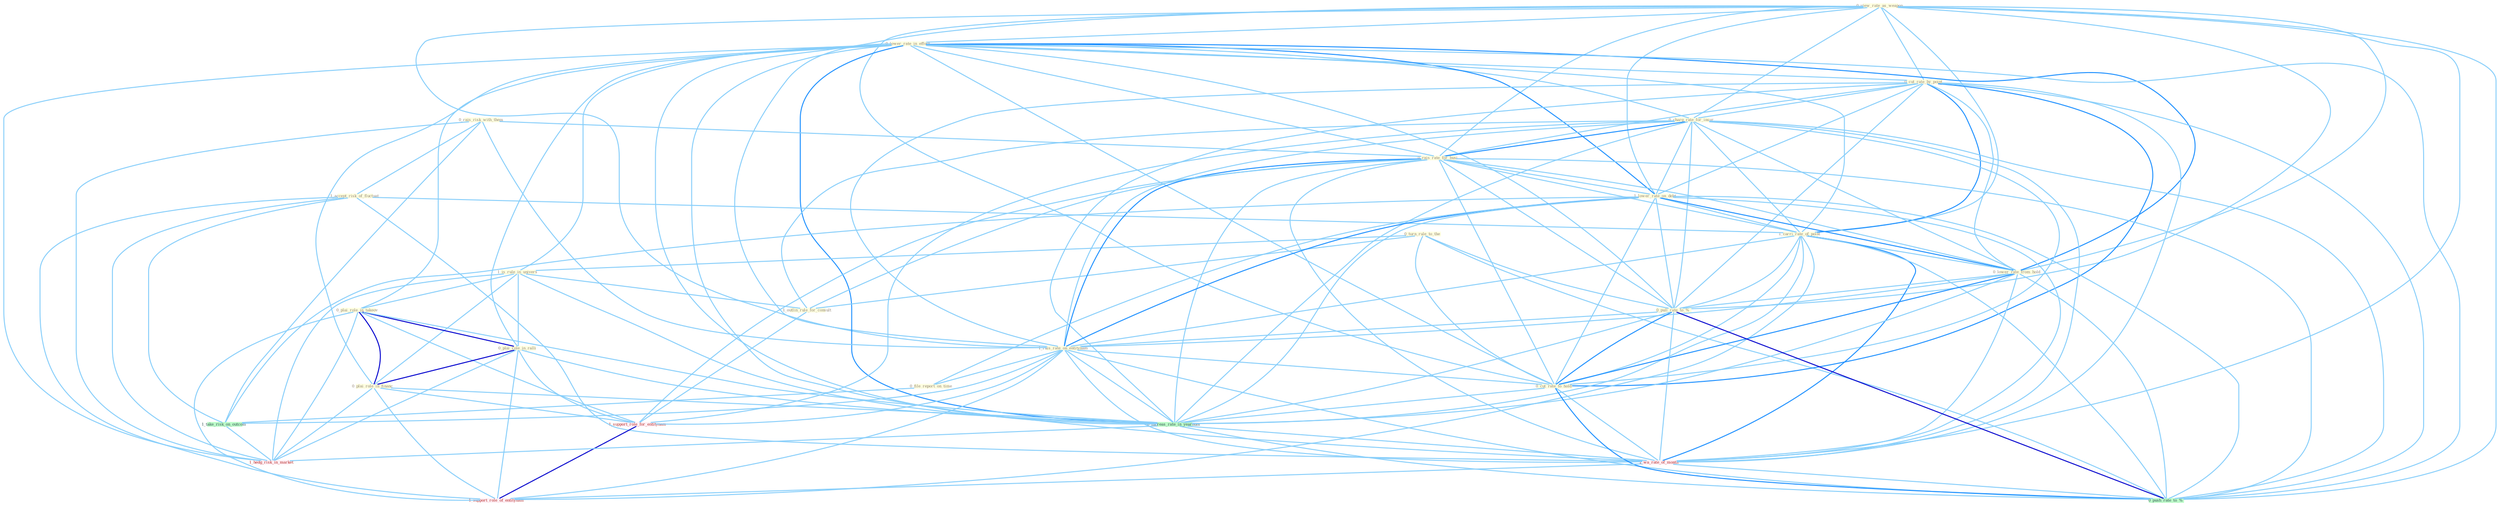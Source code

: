 Graph G{ 
    node
    [shape=polygon,style=filled,width=.5,height=.06,color="#BDFCC9",fixedsize=true,fontsize=4,
    fontcolor="#2f4f4f"];
    {node
    [color="#ffffe0", fontcolor="#8b7d6b"] "0_view_rate_as_weapon " "0_lower_rate_in_effort " "0_turn_rule_to_the " "0_cut_rate_by_point " "1_is_rule_in_univers " "0_plai_role_in_takeov " "0_charg_rate_for_insur " "0_plai_role_in_ralli " "0_plai_role_in_financ " "0_rais_risk_with_them " "1_accept_risk_of_fluctuat " "0_rais_rate_for_busi " "1_lower_rate_on_debt " "1_carri_rate_of_point " "0_lower_rate_from_hold " "0_pull_rate_to_% " "1_outlin_rule_for_consult " "1_rais_rate_on_entitynam " "0_file_report_on_time " "0_cut_rate_to_hold "}
{node [color="#fff0f5", fontcolor="#b22222"] "1_wa_rate_of_month " "1_support_role_for_entitynam " "1_support_role_of_entitynam " "1_hedg_risk_in_market "}
edge [color="#B0E2FF"];

	"0_view_rate_as_weapon " -- "0_lower_rate_in_effort " [w="1", color="#87cefa" ];
	"0_view_rate_as_weapon " -- "0_cut_rate_by_point " [w="1", color="#87cefa" ];
	"0_view_rate_as_weapon " -- "0_charg_rate_for_insur " [w="1", color="#87cefa" ];
	"0_view_rate_as_weapon " -- "0_rais_rate_for_busi " [w="1", color="#87cefa" ];
	"0_view_rate_as_weapon " -- "1_lower_rate_on_debt " [w="1", color="#87cefa" ];
	"0_view_rate_as_weapon " -- "1_carri_rate_of_point " [w="1", color="#87cefa" ];
	"0_view_rate_as_weapon " -- "0_lower_rate_from_hold " [w="1", color="#87cefa" ];
	"0_view_rate_as_weapon " -- "0_pull_rate_to_% " [w="1", color="#87cefa" ];
	"0_view_rate_as_weapon " -- "1_rais_rate_on_entitynam " [w="1", color="#87cefa" ];
	"0_view_rate_as_weapon " -- "0_cut_rate_to_hold " [w="1", color="#87cefa" ];
	"0_view_rate_as_weapon " -- "0_increas_rate_in_yearnum " [w="1", color="#87cefa" ];
	"0_view_rate_as_weapon " -- "1_wa_rate_of_month " [w="1", color="#87cefa" ];
	"0_view_rate_as_weapon " -- "0_push_rate_to_% " [w="1", color="#87cefa" ];
	"0_lower_rate_in_effort " -- "0_cut_rate_by_point " [w="1", color="#87cefa" ];
	"0_lower_rate_in_effort " -- "1_is_rule_in_univers " [w="1", color="#87cefa" ];
	"0_lower_rate_in_effort " -- "0_plai_role_in_takeov " [w="1", color="#87cefa" ];
	"0_lower_rate_in_effort " -- "0_charg_rate_for_insur " [w="1", color="#87cefa" ];
	"0_lower_rate_in_effort " -- "0_plai_role_in_ralli " [w="1", color="#87cefa" ];
	"0_lower_rate_in_effort " -- "0_plai_role_in_financ " [w="1", color="#87cefa" ];
	"0_lower_rate_in_effort " -- "0_rais_rate_for_busi " [w="1", color="#87cefa" ];
	"0_lower_rate_in_effort " -- "1_lower_rate_on_debt " [w="2", color="#1e90ff" , len=0.8];
	"0_lower_rate_in_effort " -- "1_carri_rate_of_point " [w="1", color="#87cefa" ];
	"0_lower_rate_in_effort " -- "0_lower_rate_from_hold " [w="2", color="#1e90ff" , len=0.8];
	"0_lower_rate_in_effort " -- "0_pull_rate_to_% " [w="1", color="#87cefa" ];
	"0_lower_rate_in_effort " -- "1_rais_rate_on_entitynam " [w="1", color="#87cefa" ];
	"0_lower_rate_in_effort " -- "0_cut_rate_to_hold " [w="1", color="#87cefa" ];
	"0_lower_rate_in_effort " -- "0_increas_rate_in_yearnum " [w="2", color="#1e90ff" , len=0.8];
	"0_lower_rate_in_effort " -- "1_wa_rate_of_month " [w="1", color="#87cefa" ];
	"0_lower_rate_in_effort " -- "0_push_rate_to_% " [w="1", color="#87cefa" ];
	"0_lower_rate_in_effort " -- "1_hedg_risk_in_market " [w="1", color="#87cefa" ];
	"0_turn_rule_to_the " -- "1_is_rule_in_univers " [w="1", color="#87cefa" ];
	"0_turn_rule_to_the " -- "0_pull_rate_to_% " [w="1", color="#87cefa" ];
	"0_turn_rule_to_the " -- "1_outlin_rule_for_consult " [w="1", color="#87cefa" ];
	"0_turn_rule_to_the " -- "0_cut_rate_to_hold " [w="1", color="#87cefa" ];
	"0_turn_rule_to_the " -- "0_push_rate_to_% " [w="1", color="#87cefa" ];
	"0_cut_rate_by_point " -- "0_charg_rate_for_insur " [w="1", color="#87cefa" ];
	"0_cut_rate_by_point " -- "0_rais_rate_for_busi " [w="1", color="#87cefa" ];
	"0_cut_rate_by_point " -- "1_lower_rate_on_debt " [w="1", color="#87cefa" ];
	"0_cut_rate_by_point " -- "1_carri_rate_of_point " [w="2", color="#1e90ff" , len=0.8];
	"0_cut_rate_by_point " -- "0_lower_rate_from_hold " [w="1", color="#87cefa" ];
	"0_cut_rate_by_point " -- "0_pull_rate_to_% " [w="1", color="#87cefa" ];
	"0_cut_rate_by_point " -- "1_rais_rate_on_entitynam " [w="1", color="#87cefa" ];
	"0_cut_rate_by_point " -- "0_cut_rate_to_hold " [w="2", color="#1e90ff" , len=0.8];
	"0_cut_rate_by_point " -- "0_increas_rate_in_yearnum " [w="1", color="#87cefa" ];
	"0_cut_rate_by_point " -- "1_wa_rate_of_month " [w="1", color="#87cefa" ];
	"0_cut_rate_by_point " -- "0_push_rate_to_% " [w="1", color="#87cefa" ];
	"1_is_rule_in_univers " -- "0_plai_role_in_takeov " [w="1", color="#87cefa" ];
	"1_is_rule_in_univers " -- "0_plai_role_in_ralli " [w="1", color="#87cefa" ];
	"1_is_rule_in_univers " -- "0_plai_role_in_financ " [w="1", color="#87cefa" ];
	"1_is_rule_in_univers " -- "1_outlin_rule_for_consult " [w="1", color="#87cefa" ];
	"1_is_rule_in_univers " -- "0_increas_rate_in_yearnum " [w="1", color="#87cefa" ];
	"1_is_rule_in_univers " -- "1_hedg_risk_in_market " [w="1", color="#87cefa" ];
	"0_plai_role_in_takeov " -- "0_plai_role_in_ralli " [w="3", color="#0000cd" , len=0.6];
	"0_plai_role_in_takeov " -- "0_plai_role_in_financ " [w="3", color="#0000cd" , len=0.6];
	"0_plai_role_in_takeov " -- "0_increas_rate_in_yearnum " [w="1", color="#87cefa" ];
	"0_plai_role_in_takeov " -- "1_support_role_for_entitynam " [w="1", color="#87cefa" ];
	"0_plai_role_in_takeov " -- "1_support_role_of_entitynam " [w="1", color="#87cefa" ];
	"0_plai_role_in_takeov " -- "1_hedg_risk_in_market " [w="1", color="#87cefa" ];
	"0_charg_rate_for_insur " -- "0_rais_rate_for_busi " [w="2", color="#1e90ff" , len=0.8];
	"0_charg_rate_for_insur " -- "1_lower_rate_on_debt " [w="1", color="#87cefa" ];
	"0_charg_rate_for_insur " -- "1_carri_rate_of_point " [w="1", color="#87cefa" ];
	"0_charg_rate_for_insur " -- "0_lower_rate_from_hold " [w="1", color="#87cefa" ];
	"0_charg_rate_for_insur " -- "0_pull_rate_to_% " [w="1", color="#87cefa" ];
	"0_charg_rate_for_insur " -- "1_outlin_rule_for_consult " [w="1", color="#87cefa" ];
	"0_charg_rate_for_insur " -- "1_rais_rate_on_entitynam " [w="1", color="#87cefa" ];
	"0_charg_rate_for_insur " -- "0_cut_rate_to_hold " [w="1", color="#87cefa" ];
	"0_charg_rate_for_insur " -- "0_increas_rate_in_yearnum " [w="1", color="#87cefa" ];
	"0_charg_rate_for_insur " -- "1_wa_rate_of_month " [w="1", color="#87cefa" ];
	"0_charg_rate_for_insur " -- "1_support_role_for_entitynam " [w="1", color="#87cefa" ];
	"0_charg_rate_for_insur " -- "0_push_rate_to_% " [w="1", color="#87cefa" ];
	"0_plai_role_in_ralli " -- "0_plai_role_in_financ " [w="3", color="#0000cd" , len=0.6];
	"0_plai_role_in_ralli " -- "0_increas_rate_in_yearnum " [w="1", color="#87cefa" ];
	"0_plai_role_in_ralli " -- "1_support_role_for_entitynam " [w="1", color="#87cefa" ];
	"0_plai_role_in_ralli " -- "1_support_role_of_entitynam " [w="1", color="#87cefa" ];
	"0_plai_role_in_ralli " -- "1_hedg_risk_in_market " [w="1", color="#87cefa" ];
	"0_plai_role_in_financ " -- "0_increas_rate_in_yearnum " [w="1", color="#87cefa" ];
	"0_plai_role_in_financ " -- "1_support_role_for_entitynam " [w="1", color="#87cefa" ];
	"0_plai_role_in_financ " -- "1_support_role_of_entitynam " [w="1", color="#87cefa" ];
	"0_plai_role_in_financ " -- "1_hedg_risk_in_market " [w="1", color="#87cefa" ];
	"0_rais_risk_with_them " -- "1_accept_risk_of_fluctuat " [w="1", color="#87cefa" ];
	"0_rais_risk_with_them " -- "0_rais_rate_for_busi " [w="1", color="#87cefa" ];
	"0_rais_risk_with_them " -- "1_rais_rate_on_entitynam " [w="1", color="#87cefa" ];
	"0_rais_risk_with_them " -- "1_take_risk_on_outcom " [w="1", color="#87cefa" ];
	"0_rais_risk_with_them " -- "1_hedg_risk_in_market " [w="1", color="#87cefa" ];
	"1_accept_risk_of_fluctuat " -- "1_carri_rate_of_point " [w="1", color="#87cefa" ];
	"1_accept_risk_of_fluctuat " -- "1_wa_rate_of_month " [w="1", color="#87cefa" ];
	"1_accept_risk_of_fluctuat " -- "1_take_risk_on_outcom " [w="1", color="#87cefa" ];
	"1_accept_risk_of_fluctuat " -- "1_support_role_of_entitynam " [w="1", color="#87cefa" ];
	"1_accept_risk_of_fluctuat " -- "1_hedg_risk_in_market " [w="1", color="#87cefa" ];
	"0_rais_rate_for_busi " -- "1_lower_rate_on_debt " [w="1", color="#87cefa" ];
	"0_rais_rate_for_busi " -- "1_carri_rate_of_point " [w="1", color="#87cefa" ];
	"0_rais_rate_for_busi " -- "0_lower_rate_from_hold " [w="1", color="#87cefa" ];
	"0_rais_rate_for_busi " -- "0_pull_rate_to_% " [w="1", color="#87cefa" ];
	"0_rais_rate_for_busi " -- "1_outlin_rule_for_consult " [w="1", color="#87cefa" ];
	"0_rais_rate_for_busi " -- "1_rais_rate_on_entitynam " [w="2", color="#1e90ff" , len=0.8];
	"0_rais_rate_for_busi " -- "0_cut_rate_to_hold " [w="1", color="#87cefa" ];
	"0_rais_rate_for_busi " -- "0_increas_rate_in_yearnum " [w="1", color="#87cefa" ];
	"0_rais_rate_for_busi " -- "1_wa_rate_of_month " [w="1", color="#87cefa" ];
	"0_rais_rate_for_busi " -- "1_support_role_for_entitynam " [w="1", color="#87cefa" ];
	"0_rais_rate_for_busi " -- "0_push_rate_to_% " [w="1", color="#87cefa" ];
	"1_lower_rate_on_debt " -- "1_carri_rate_of_point " [w="1", color="#87cefa" ];
	"1_lower_rate_on_debt " -- "0_lower_rate_from_hold " [w="2", color="#1e90ff" , len=0.8];
	"1_lower_rate_on_debt " -- "0_pull_rate_to_% " [w="1", color="#87cefa" ];
	"1_lower_rate_on_debt " -- "1_rais_rate_on_entitynam " [w="2", color="#1e90ff" , len=0.8];
	"1_lower_rate_on_debt " -- "0_file_report_on_time " [w="1", color="#87cefa" ];
	"1_lower_rate_on_debt " -- "0_cut_rate_to_hold " [w="1", color="#87cefa" ];
	"1_lower_rate_on_debt " -- "0_increas_rate_in_yearnum " [w="1", color="#87cefa" ];
	"1_lower_rate_on_debt " -- "1_wa_rate_of_month " [w="1", color="#87cefa" ];
	"1_lower_rate_on_debt " -- "1_take_risk_on_outcom " [w="1", color="#87cefa" ];
	"1_lower_rate_on_debt " -- "0_push_rate_to_% " [w="1", color="#87cefa" ];
	"1_carri_rate_of_point " -- "0_lower_rate_from_hold " [w="1", color="#87cefa" ];
	"1_carri_rate_of_point " -- "0_pull_rate_to_% " [w="1", color="#87cefa" ];
	"1_carri_rate_of_point " -- "1_rais_rate_on_entitynam " [w="1", color="#87cefa" ];
	"1_carri_rate_of_point " -- "0_cut_rate_to_hold " [w="1", color="#87cefa" ];
	"1_carri_rate_of_point " -- "0_increas_rate_in_yearnum " [w="1", color="#87cefa" ];
	"1_carri_rate_of_point " -- "1_wa_rate_of_month " [w="2", color="#1e90ff" , len=0.8];
	"1_carri_rate_of_point " -- "0_push_rate_to_% " [w="1", color="#87cefa" ];
	"1_carri_rate_of_point " -- "1_support_role_of_entitynam " [w="1", color="#87cefa" ];
	"0_lower_rate_from_hold " -- "0_pull_rate_to_% " [w="1", color="#87cefa" ];
	"0_lower_rate_from_hold " -- "1_rais_rate_on_entitynam " [w="1", color="#87cefa" ];
	"0_lower_rate_from_hold " -- "0_cut_rate_to_hold " [w="2", color="#1e90ff" , len=0.8];
	"0_lower_rate_from_hold " -- "0_increas_rate_in_yearnum " [w="1", color="#87cefa" ];
	"0_lower_rate_from_hold " -- "1_wa_rate_of_month " [w="1", color="#87cefa" ];
	"0_lower_rate_from_hold " -- "0_push_rate_to_% " [w="1", color="#87cefa" ];
	"0_pull_rate_to_% " -- "1_rais_rate_on_entitynam " [w="1", color="#87cefa" ];
	"0_pull_rate_to_% " -- "0_cut_rate_to_hold " [w="2", color="#1e90ff" , len=0.8];
	"0_pull_rate_to_% " -- "0_increas_rate_in_yearnum " [w="1", color="#87cefa" ];
	"0_pull_rate_to_% " -- "1_wa_rate_of_month " [w="1", color="#87cefa" ];
	"0_pull_rate_to_% " -- "0_push_rate_to_% " [w="3", color="#0000cd" , len=0.6];
	"1_outlin_rule_for_consult " -- "1_support_role_for_entitynam " [w="1", color="#87cefa" ];
	"1_rais_rate_on_entitynam " -- "0_file_report_on_time " [w="1", color="#87cefa" ];
	"1_rais_rate_on_entitynam " -- "0_cut_rate_to_hold " [w="1", color="#87cefa" ];
	"1_rais_rate_on_entitynam " -- "0_increas_rate_in_yearnum " [w="1", color="#87cefa" ];
	"1_rais_rate_on_entitynam " -- "1_wa_rate_of_month " [w="1", color="#87cefa" ];
	"1_rais_rate_on_entitynam " -- "1_support_role_for_entitynam " [w="1", color="#87cefa" ];
	"1_rais_rate_on_entitynam " -- "1_take_risk_on_outcom " [w="1", color="#87cefa" ];
	"1_rais_rate_on_entitynam " -- "0_push_rate_to_% " [w="1", color="#87cefa" ];
	"1_rais_rate_on_entitynam " -- "1_support_role_of_entitynam " [w="1", color="#87cefa" ];
	"0_file_report_on_time " -- "1_take_risk_on_outcom " [w="1", color="#87cefa" ];
	"0_cut_rate_to_hold " -- "0_increas_rate_in_yearnum " [w="1", color="#87cefa" ];
	"0_cut_rate_to_hold " -- "1_wa_rate_of_month " [w="1", color="#87cefa" ];
	"0_cut_rate_to_hold " -- "0_push_rate_to_% " [w="2", color="#1e90ff" , len=0.8];
	"0_increas_rate_in_yearnum " -- "1_wa_rate_of_month " [w="1", color="#87cefa" ];
	"0_increas_rate_in_yearnum " -- "0_push_rate_to_% " [w="1", color="#87cefa" ];
	"0_increas_rate_in_yearnum " -- "1_hedg_risk_in_market " [w="1", color="#87cefa" ];
	"1_wa_rate_of_month " -- "0_push_rate_to_% " [w="1", color="#87cefa" ];
	"1_wa_rate_of_month " -- "1_support_role_of_entitynam " [w="1", color="#87cefa" ];
	"1_support_role_for_entitynam " -- "1_support_role_of_entitynam " [w="3", color="#0000cd" , len=0.6];
	"1_take_risk_on_outcom " -- "1_hedg_risk_in_market " [w="1", color="#87cefa" ];
}